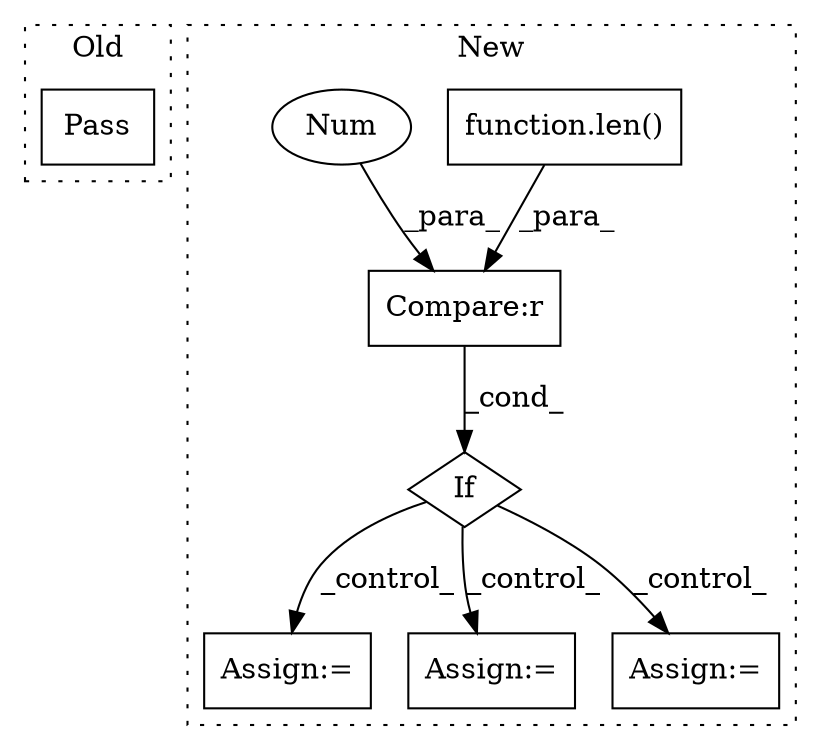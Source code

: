 digraph G {
subgraph cluster0 {
1 [label="Pass" a="62" s="1403" l="4" shape="box"];
label = "Old";
style="dotted";
}
subgraph cluster1 {
2 [label="function.len()" a="75" s="2009,2032" l="4,1" shape="box"];
3 [label="If" a="96" s="2006" l="3" shape="diamond"];
4 [label="Compare:r" a="40" s="2009" l="29" shape="box"];
5 [label="Num" a="76" s="2037" l="1" shape="ellipse"];
6 [label="Assign:=" a="68" s="2265" l="3" shape="box"];
7 [label="Assign:=" a="68" s="2443" l="3" shape="box"];
8 [label="Assign:=" a="68" s="2189" l="3" shape="box"];
label = "New";
style="dotted";
}
2 -> 4 [label="_para_"];
3 -> 8 [label="_control_"];
3 -> 7 [label="_control_"];
3 -> 6 [label="_control_"];
4 -> 3 [label="_cond_"];
5 -> 4 [label="_para_"];
}